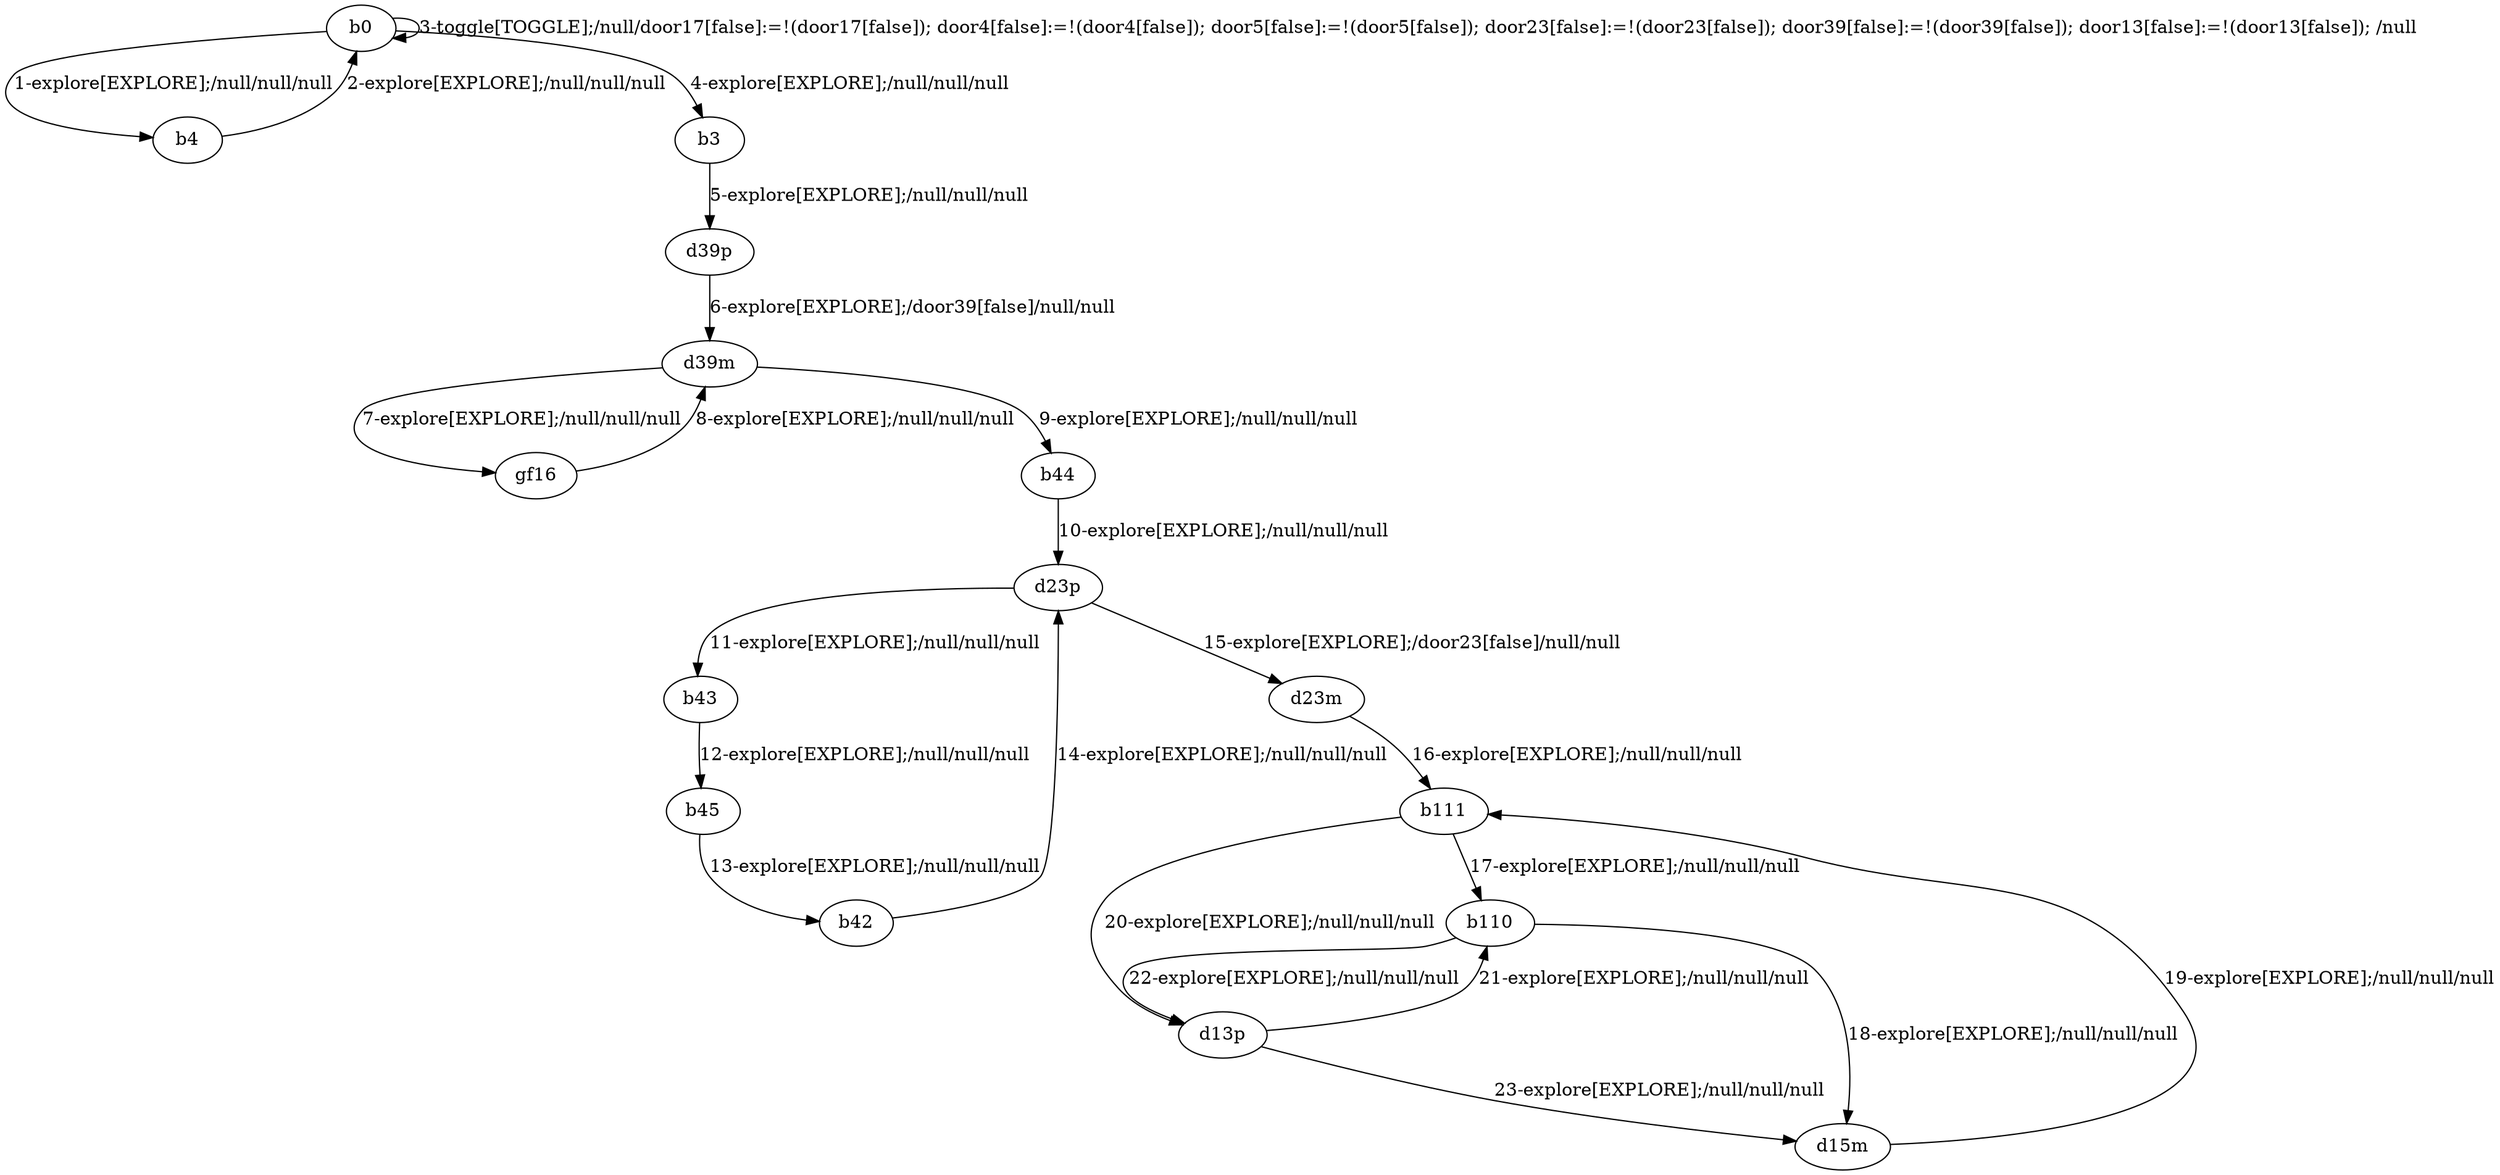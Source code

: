# Total number of goals covered by this test: 4
# b111 --> d13p
# d15m --> b111
# b110 --> d15m
# d13p --> b110

digraph g {
"b0" -> "b4" [label = "1-explore[EXPLORE];/null/null/null"];
"b4" -> "b0" [label = "2-explore[EXPLORE];/null/null/null"];
"b0" -> "b0" [label = "3-toggle[TOGGLE];/null/door17[false]:=!(door17[false]); door4[false]:=!(door4[false]); door5[false]:=!(door5[false]); door23[false]:=!(door23[false]); door39[false]:=!(door39[false]); door13[false]:=!(door13[false]); /null"];
"b0" -> "b3" [label = "4-explore[EXPLORE];/null/null/null"];
"b3" -> "d39p" [label = "5-explore[EXPLORE];/null/null/null"];
"d39p" -> "d39m" [label = "6-explore[EXPLORE];/door39[false]/null/null"];
"d39m" -> "gf16" [label = "7-explore[EXPLORE];/null/null/null"];
"gf16" -> "d39m" [label = "8-explore[EXPLORE];/null/null/null"];
"d39m" -> "b44" [label = "9-explore[EXPLORE];/null/null/null"];
"b44" -> "d23p" [label = "10-explore[EXPLORE];/null/null/null"];
"d23p" -> "b43" [label = "11-explore[EXPLORE];/null/null/null"];
"b43" -> "b45" [label = "12-explore[EXPLORE];/null/null/null"];
"b45" -> "b42" [label = "13-explore[EXPLORE];/null/null/null"];
"b42" -> "d23p" [label = "14-explore[EXPLORE];/null/null/null"];
"d23p" -> "d23m" [label = "15-explore[EXPLORE];/door23[false]/null/null"];
"d23m" -> "b111" [label = "16-explore[EXPLORE];/null/null/null"];
"b111" -> "b110" [label = "17-explore[EXPLORE];/null/null/null"];
"b110" -> "d15m" [label = "18-explore[EXPLORE];/null/null/null"];
"d15m" -> "b111" [label = "19-explore[EXPLORE];/null/null/null"];
"b111" -> "d13p" [label = "20-explore[EXPLORE];/null/null/null"];
"d13p" -> "b110" [label = "21-explore[EXPLORE];/null/null/null"];
"b110" -> "d13p" [label = "22-explore[EXPLORE];/null/null/null"];
"d13p" -> "d15m" [label = "23-explore[EXPLORE];/null/null/null"];
}